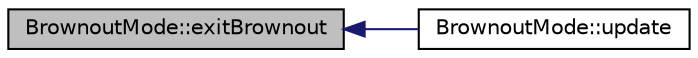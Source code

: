 digraph "BrownoutMode::exitBrownout"
{
  edge [fontname="Helvetica",fontsize="10",labelfontname="Helvetica",labelfontsize="10"];
  node [fontname="Helvetica",fontsize="10",shape=record];
  rankdir="LR";
  Node8 [label="BrownoutMode::exitBrownout",height=0.2,width=0.4,color="black", fillcolor="grey75", style="filled", fontcolor="black"];
  Node8 -> Node9 [dir="back",color="midnightblue",fontsize="10",style="solid",fontname="Helvetica"];
  Node9 [label="BrownoutMode::update",height=0.2,width=0.4,color="black", fillcolor="white", style="filled",URL="$classBrownoutMode.html#a3a0cefabe6f2b88c707e939a7e7affe5"];
}
